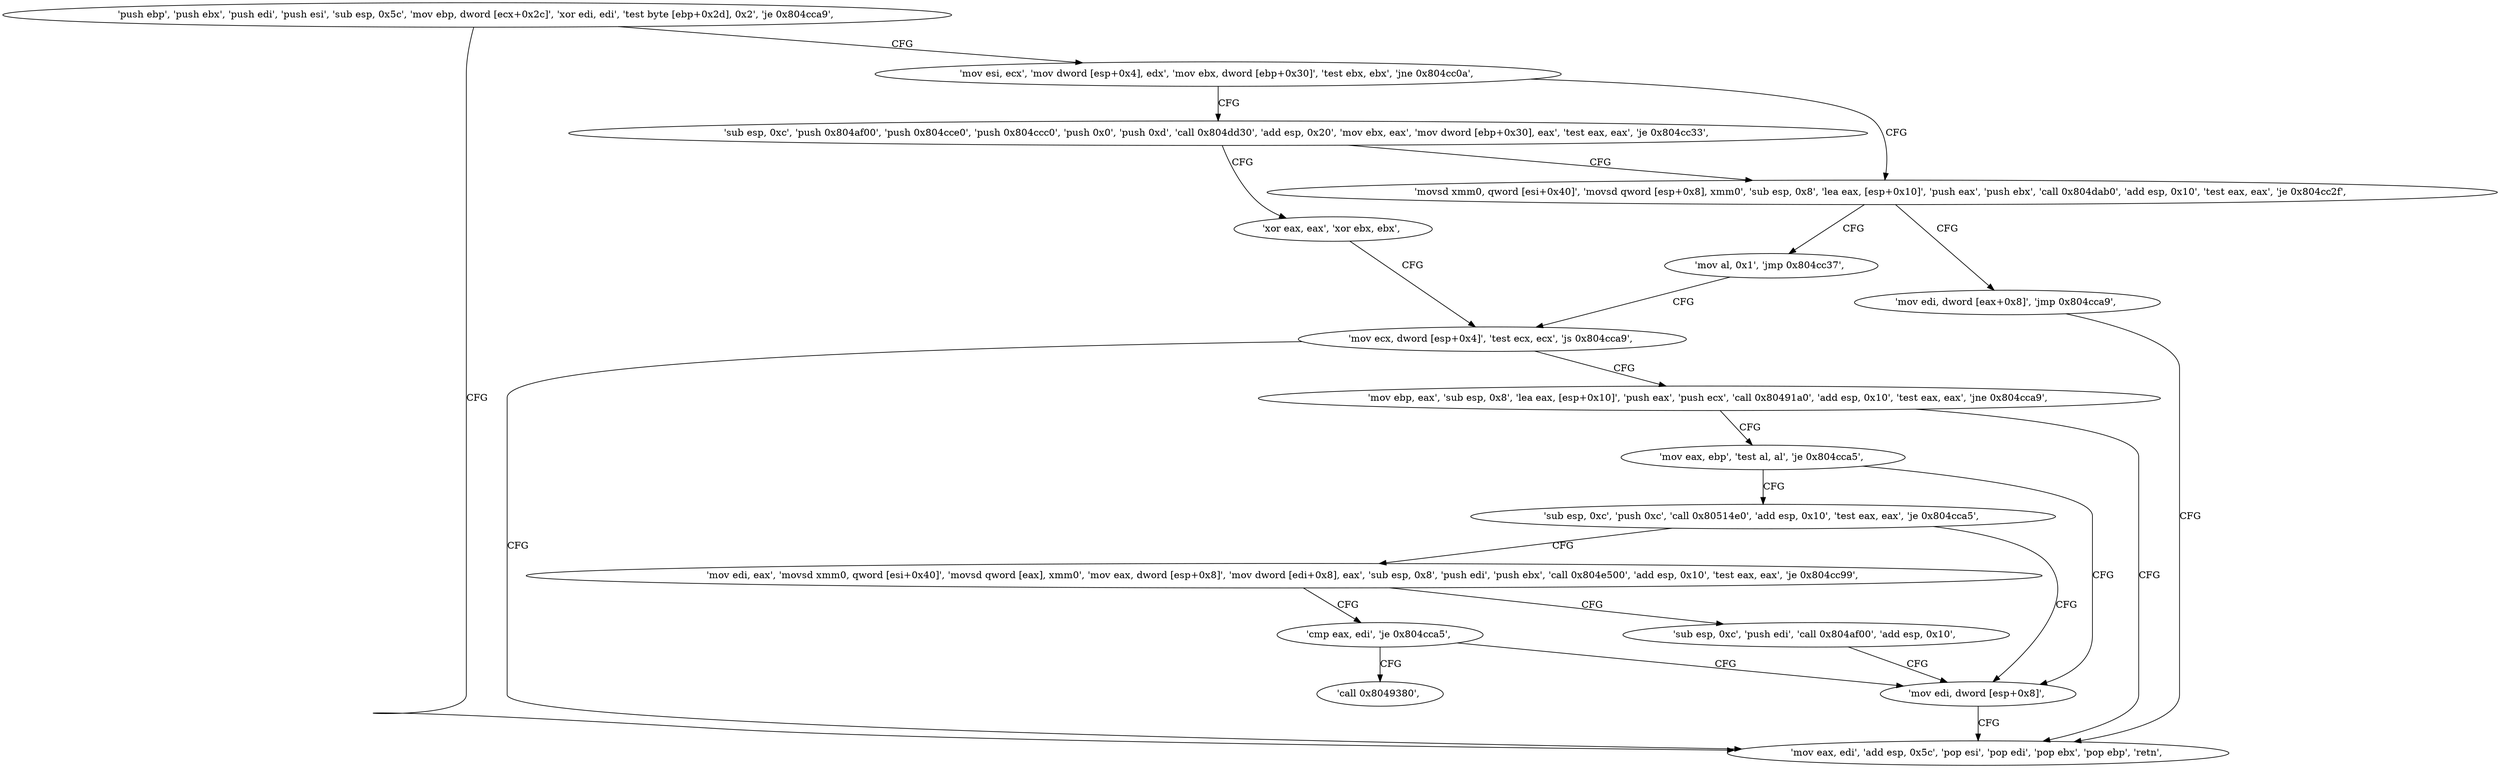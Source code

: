 digraph "func" {
"134532032" [label = "'push ebp', 'push ebx', 'push edi', 'push esi', 'sub esp, 0x5c', 'mov ebp, dword [ecx+0x2c]', 'xor edi, edi', 'test byte [ebp+0x2d], 0x2', 'je 0x804cca9', " ]
"134532265" [label = "'mov eax, edi', 'add esp, 0x5c', 'pop esi', 'pop edi', 'pop ebx', 'pop ebp', 'retn', " ]
"134532054" [label = "'mov esi, ecx', 'mov dword [esp+0x4], edx', 'mov ebx, dword [ebp+0x30]', 'test ebx, ebx', 'jne 0x804cc0a', " ]
"134532106" [label = "'movsd xmm0, qword [esi+0x40]', 'movsd qword [esp+0x8], xmm0', 'sub esp, 0x8', 'lea eax, [esp+0x10]', 'push eax', 'push ebx', 'call 0x804dab0', 'add esp, 0x10', 'test eax, eax', 'je 0x804cc2f', " ]
"134532067" [label = "'sub esp, 0xc', 'push 0x804af00', 'push 0x804cce0', 'push 0x804ccc0', 'push 0x0', 'push 0xd', 'call 0x804dd30', 'add esp, 0x20', 'mov ebx, eax', 'mov dword [ebp+0x30], eax', 'test eax, eax', 'je 0x804cc33', " ]
"134532143" [label = "'mov al, 0x1', 'jmp 0x804cc37', " ]
"134532138" [label = "'mov edi, dword [eax+0x8]', 'jmp 0x804cca9', " ]
"134532147" [label = "'xor eax, eax', 'xor ebx, ebx', " ]
"134532151" [label = "'mov ecx, dword [esp+0x4]', 'test ecx, ecx', 'js 0x804cca9', " ]
"134532159" [label = "'mov ebp, eax', 'sub esp, 0x8', 'lea eax, [esp+0x10]', 'push eax', 'push ecx', 'call 0x80491a0', 'add esp, 0x10', 'test eax, eax', 'jne 0x804cca9', " ]
"134532182" [label = "'mov eax, ebp', 'test al, al', 'je 0x804cca5', " ]
"134532261" [label = "'mov edi, dword [esp+0x8]', " ]
"134532188" [label = "'sub esp, 0xc', 'push 0xc', 'call 0x80514e0', 'add esp, 0x10', 'test eax, eax', 'je 0x804cca5', " ]
"134532205" [label = "'mov edi, eax', 'movsd xmm0, qword [esi+0x40]', 'movsd qword [eax], xmm0', 'mov eax, dword [esp+0x8]', 'mov dword [edi+0x8], eax', 'sub esp, 0x8', 'push edi', 'push ebx', 'call 0x804e500', 'add esp, 0x10', 'test eax, eax', 'je 0x804cc99', " ]
"134532249" [label = "'sub esp, 0xc', 'push edi', 'call 0x804af00', 'add esp, 0x10', " ]
"134532240" [label = "'cmp eax, edi', 'je 0x804cca5', " ]
"134532244" [label = "'call 0x8049380', " ]
"134532032" -> "134532265" [ label = "CFG" ]
"134532032" -> "134532054" [ label = "CFG" ]
"134532054" -> "134532106" [ label = "CFG" ]
"134532054" -> "134532067" [ label = "CFG" ]
"134532106" -> "134532143" [ label = "CFG" ]
"134532106" -> "134532138" [ label = "CFG" ]
"134532067" -> "134532147" [ label = "CFG" ]
"134532067" -> "134532106" [ label = "CFG" ]
"134532143" -> "134532151" [ label = "CFG" ]
"134532138" -> "134532265" [ label = "CFG" ]
"134532147" -> "134532151" [ label = "CFG" ]
"134532151" -> "134532265" [ label = "CFG" ]
"134532151" -> "134532159" [ label = "CFG" ]
"134532159" -> "134532265" [ label = "CFG" ]
"134532159" -> "134532182" [ label = "CFG" ]
"134532182" -> "134532261" [ label = "CFG" ]
"134532182" -> "134532188" [ label = "CFG" ]
"134532261" -> "134532265" [ label = "CFG" ]
"134532188" -> "134532261" [ label = "CFG" ]
"134532188" -> "134532205" [ label = "CFG" ]
"134532205" -> "134532249" [ label = "CFG" ]
"134532205" -> "134532240" [ label = "CFG" ]
"134532249" -> "134532261" [ label = "CFG" ]
"134532240" -> "134532261" [ label = "CFG" ]
"134532240" -> "134532244" [ label = "CFG" ]
}

